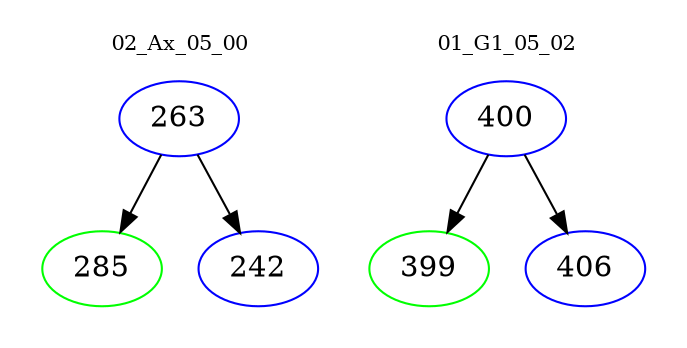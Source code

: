 digraph{
subgraph cluster_0 {
color = white
label = "02_Ax_05_00";
fontsize=10;
T0_263 [label="263", color="blue"]
T0_263 -> T0_285 [color="black"]
T0_285 [label="285", color="green"]
T0_263 -> T0_242 [color="black"]
T0_242 [label="242", color="blue"]
}
subgraph cluster_1 {
color = white
label = "01_G1_05_02";
fontsize=10;
T1_400 [label="400", color="blue"]
T1_400 -> T1_399 [color="black"]
T1_399 [label="399", color="green"]
T1_400 -> T1_406 [color="black"]
T1_406 [label="406", color="blue"]
}
}
